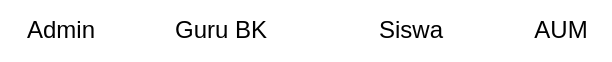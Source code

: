 <mxfile>
    <diagram id="2xCyfnjK6OyXY_35AHE1" name="Page-1">
        <mxGraphModel dx="470" dy="330" grid="1" gridSize="10" guides="1" tooltips="1" connect="1" arrows="1" fold="1" page="1" pageScale="1" pageWidth="1100" pageHeight="850" math="0" shadow="0">
            <root>
                <mxCell id="0"/>
                <mxCell id="1" parent="0"/>
                <mxCell id="2" value="Admin" style="text;html=1;align=center;verticalAlign=middle;resizable=0;points=[];autosize=1;strokeColor=none;fillColor=none;" vertex="1" parent="1">
                    <mxGeometry x="110" y="108" width="60" height="30" as="geometry"/>
                </mxCell>
                <mxCell id="3" value="Guru BK" style="text;html=1;align=center;verticalAlign=middle;resizable=0;points=[];autosize=1;strokeColor=none;fillColor=none;" vertex="1" parent="1">
                    <mxGeometry x="185" y="108" width="70" height="30" as="geometry"/>
                </mxCell>
                <mxCell id="4" value="Siswa" style="text;html=1;align=center;verticalAlign=middle;resizable=0;points=[];autosize=1;strokeColor=none;fillColor=none;" vertex="1" parent="1">
                    <mxGeometry x="285" y="108" width="60" height="30" as="geometry"/>
                </mxCell>
                <mxCell id="5" value="AUM" style="text;html=1;align=center;verticalAlign=middle;resizable=0;points=[];autosize=1;strokeColor=none;fillColor=none;" vertex="1" parent="1">
                    <mxGeometry x="365" y="108" width="50" height="30" as="geometry"/>
                </mxCell>
            </root>
        </mxGraphModel>
    </diagram>
</mxfile>